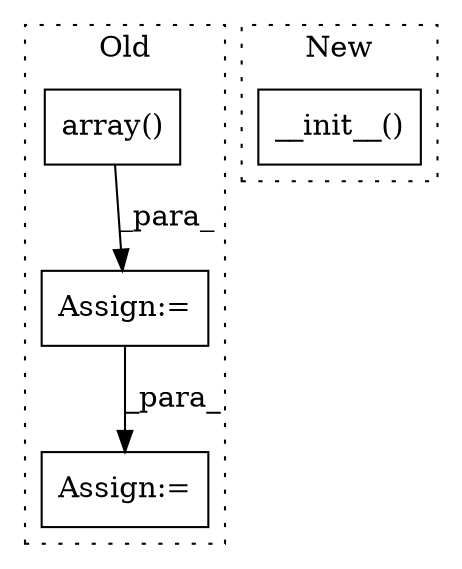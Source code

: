 digraph G {
subgraph cluster0 {
1 [label="array()" a="75" s="3524,3544" l="9,1" shape="box"];
3 [label="Assign:=" a="68" s="3654" l="3" shape="box"];
4 [label="Assign:=" a="68" s="3521" l="3" shape="box"];
label = "Old";
style="dotted";
}
subgraph cluster1 {
2 [label="__init__()" a="75" s="1924,1950" l="17,1" shape="box"];
label = "New";
style="dotted";
}
1 -> 4 [label="_para_"];
4 -> 3 [label="_para_"];
}